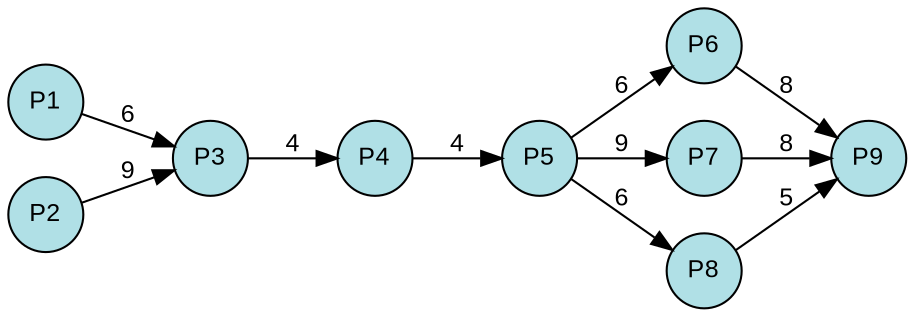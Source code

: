 digraph {
  splines=true;
node [margin=0 fontname=arial fontcolor=black fontsize=12 shape=circle width=0.5 fixedsize=true style=filled fillcolor=powderblue]
  1 [label="P1"]
  2 [label="P2"]
  3 [label="P3"]
  4 [label="P4"]
  5 [label="P5"]
  6 [label="P6"]
  7 [label="P7"]
  8 [label="P8"]
  9 [label="P9"]
rankdir=LR
edge [margin=0 fontname=arial fontcolor=black fontsize=12]
	1 -> 3 [label="6"]
	2 -> 3 [label="9"]
	3 -> 4 [label="4"]
	4 -> 5 [label="4"]
	5 -> 6 [label="6"]
	5 -> 7 [label="9"]
	5 -> 8 [label="6"]
	6 -> 9 [label="8"]
	7 -> 9 [label="8"]
	8 -> 9 [label="5"]
	{rank=same  1, 2 }
	{rank=same  3 }
	{rank=same  4 }
	{rank=same  5 }
	{rank=same  6, 7, 8 }
	{rank=same  9 }
} 

